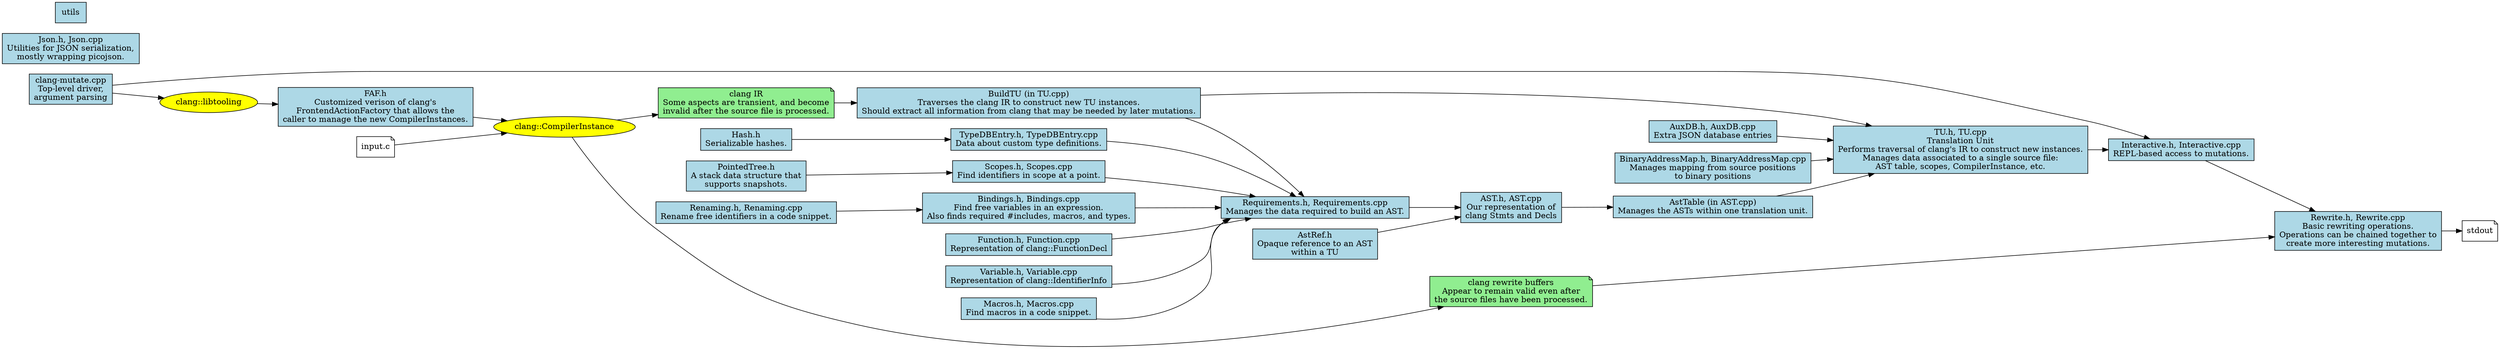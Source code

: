 digraph ClangMutate
{
        node [shape=box,style=filled,fillcolor=lightblue];
        rankdir=LR;
        
        clangmutate [label="clang-mutate.cpp\nTop-level driver,\nargument parsing"];
        tu [label="TU.h, TU.cpp\nTranslation Unit\nPerforms traversal of clang's IR to construct new instances.\nManages data associated to a single source file:\nAST table, scopes, CompilerInstance, etc."];
        astref [label="AstRef.h\nOpaque reference to an AST\nwithin a TU"];
        ast [label="AST.h, AST.cpp\nOur representation of\nclang Stmts and Decls"];
        pt [label="PointedTree.h\nA stack data structure that\nsupports snapshots."];
        aux [label="AuxDB.h, AuxDB.cpp\nExtra JSON database entries"];
        bam [label="BinaryAddressMap.h, BinaryAddressMap.cpp\nManages mapping from source positions\nto binary positions"];
        faf [label="FAF.h\nCustomized verison of clang's\nFrontendActionFactory that allows the\ncaller to manage the new CompilerInstances."];
        req [label="Requirements.h, Requirements.cpp\nManages the data required to build an AST."];
        
        input [shape=note, label="input.c",fillcolor=white];
        output [shape=note, label="stdout",fillcolor=white];
        ci [shape=oval, label="clang::CompilerInstance",fillcolor=yellow];

        scopes [label="Scopes.h, Scopes.cpp\nFind identifiers in scope at a point."];
        bindings [label="Bindings.h, Bindings.cpp\nFind free variables in an expression.\nAlso finds required #includes, macros, and types."];
        
        buildtu [label="BuildTU (in TU.cpp)\nTraverses the clang IR to construct new TU instances.\nShould extract all information from clang that may be needed by later mutations."];

        asttable [label="AstTable (in AST.cpp)\nManages the ASTs within one translation unit."];
        function [label="Function.h, Function.cpp\nRepresentation of clang::FunctionDecl"];
        variable [label="Variable.h, Variable.cpp\nRepresentation of clang::IdentifierInfo"];
        
        libtooling [shape=oval, label="clang::libtooling",fillcolor=yellow];
        clangir [shape=note, label="clang IR\nSome aspects are transient, and become\ninvalid after the source file is processed.",fillcolor=lightgreen];
        buffer [shape=note, label="clang rewrite buffers\nAppear to remain valid even after\nthe source files have been processed.",fillcolor=lightgreen];
        interactive [label="Interactive.h, Interactive.cpp\nREPL-based access to mutations."];
        rewrite [label="Rewrite.h, Rewrite.cpp\nBasic rewriting operations.\nOperations can be chained together to\ncreate more interesting mutations."];
        renaming [label="Renaming.h, Renaming.cpp\nRename free identifiers in a code snippet."];
        macros [label="Macros.h, Macros.cpp\nFind macros in a code snippet."];
        types [label="TypeDBEntry.h, TypeDBEntry.cpp\nData about custom type definitions."];
        hash [label="Hash.h\nSerializable hashes."]
        json [label="Json.h, Json.cpp\nUtilities for JSON serialization,\nmostly wrapping picojson."];
        utils [lable="Utils.h, Utils.cpp\nGeneral utilities."];
        
               
        clangmutate -> libtooling;
        libtooling -> faf -> ci -> clangir -> buildtu;
        ci -> buffer;
        
        input -> ci;
        
        buildtu -> tu;
        asttable -> tu;
        
        pt -> scopes -> req;
        function -> req;
        variable -> req;
        macros -> req;
        renaming -> bindings -> req;
        
        buildtu -> req -> ast -> asttable;
        astref -> ast;
        aux -> tu;
        bam -> tu;
        
        hash -> types -> req;
        
        clangmutate -> interactive -> rewrite;
        tu -> interactive;
        buffer -> rewrite -> output;
        
}
